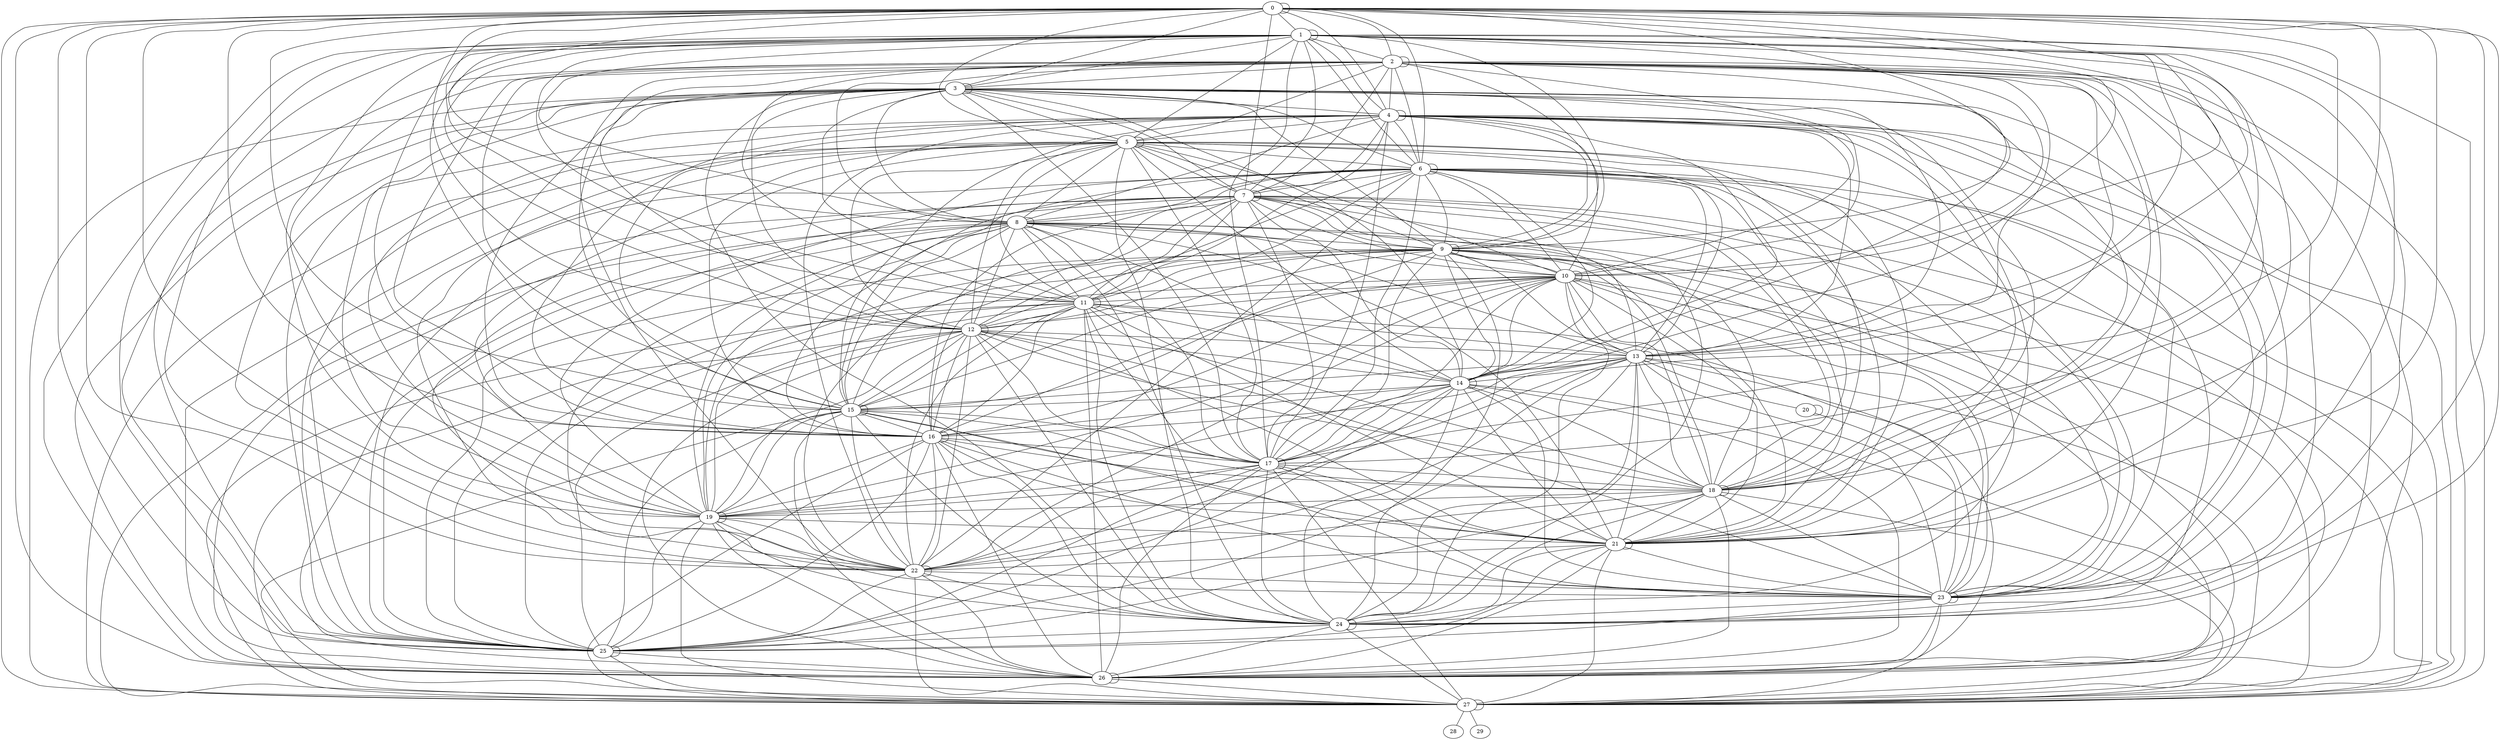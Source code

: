 graph G {
   8 -- 8
   8 -- 12
   8 -- 10
   8 -- 9
   8 -- 11
   8 -- 16
   8 -- 17
   8 -- 14
   8 -- 13
   8 -- 22
   8 -- 19
   8 -- 15
   8 -- 23
   8 -- 24
   8 -- 18
   8 -- 21
   8 -- 25
   8 -- 26
   8 -- 27
   0 -- 0
   0 -- 8
   0 -- 4
   0 -- 6
   0 -- 1
   0 -- 10
   0 -- 2
   0 -- 7
   0 -- 3
   0 -- 5
   0 -- 9
   0 -- 11
   0 -- 12
   0 -- 16
   0 -- 14
   0 -- 13
   0 -- 17
   0 -- 22
   0 -- 19
   0 -- 15
   0 -- 23
   0 -- 24
   0 -- 18
   0 -- 21
   0 -- 25
   0 -- 26
   0 -- 27
   1 -- 8
   1 -- 4
   1 -- 6
   1 -- 1
   1 -- 10
   1 -- 2
   1 -- 7
   1 -- 3
   1 -- 5
   1 -- 9
   1 -- 11
   1 -- 12
   1 -- 14
   1 -- 16
   1 -- 13
   1 -- 17
   1 -- 22
   1 -- 19
   1 -- 15
   1 -- 23
   1 -- 24
   1 -- 18
   1 -- 21
   1 -- 25
   1 -- 26
   1 -- 27
   2 -- 8
   2 -- 4
   2 -- 6
   2 -- 10
   2 -- 2
   2 -- 7
   2 -- 3
   2 -- 5
   2 -- 9
   2 -- 11
   2 -- 12
   2 -- 16
   2 -- 14
   2 -- 13
   2 -- 17
   2 -- 22
   2 -- 19
   2 -- 15
   2 -- 23
   2 -- 24
   2 -- 18
   2 -- 21
   2 -- 25
   2 -- 26
   2 -- 27
   3 -- 8
   3 -- 4
   3 -- 6
   3 -- 10
   3 -- 7
   3 -- 3
   3 -- 5
   3 -- 9
   3 -- 11
   3 -- 12
   3 -- 16
   3 -- 14
   3 -- 13
   3 -- 17
   3 -- 22
   3 -- 19
   3 -- 15
   3 -- 23
   3 -- 24
   3 -- 18
   3 -- 21
   3 -- 25
   3 -- 26
   3 -- 27
   4 -- 8
   4 -- 4
   4 -- 6
   4 -- 10
   4 -- 7
   4 -- 5
   4 -- 9
   4 -- 11
   4 -- 12
   4 -- 16
   4 -- 14
   4 -- 13
   4 -- 17
   4 -- 22
   4 -- 19
   4 -- 15
   4 -- 23
   4 -- 24
   4 -- 18
   4 -- 21
   4 -- 25
   4 -- 26
   4 -- 27
   5 -- 8
   5 -- 6
   5 -- 10
   5 -- 7
   5 -- 5
   5 -- 9
   5 -- 11
   5 -- 12
   5 -- 16
   5 -- 14
   5 -- 13
   5 -- 17
   5 -- 22
   5 -- 19
   5 -- 15
   5 -- 23
   5 -- 24
   5 -- 18
   5 -- 21
   5 -- 25
   5 -- 26
   5 -- 27
   6 -- 8
   6 -- 6
   6 -- 10
   6 -- 11
   6 -- 7
   6 -- 9
   6 -- 12
   6 -- 16
   6 -- 14
   6 -- 13
   6 -- 17
   6 -- 22
   6 -- 19
   6 -- 15
   6 -- 23
   6 -- 24
   6 -- 18
   6 -- 21
   6 -- 25
   6 -- 26
   6 -- 27
   7 -- 8
   7 -- 10
   7 -- 7
   7 -- 9
   7 -- 11
   7 -- 12
   7 -- 16
   7 -- 14
   7 -- 13
   7 -- 17
   7 -- 22
   7 -- 19
   7 -- 15
   7 -- 23
   7 -- 24
   7 -- 18
   7 -- 21
   7 -- 25
   7 -- 26
   7 -- 27
   9 -- 10
   9 -- 9
   9 -- 11
   9 -- 12
   9 -- 16
   9 -- 14
   9 -- 13
   9 -- 17
   9 -- 22
   9 -- 19
   9 -- 15
   9 -- 23
   9 -- 24
   9 -- 18
   9 -- 21
   9 -- 25
   9 -- 26
   9 -- 27
   10 -- 10
   10 -- 11
   10 -- 12
   10 -- 16
   10 -- 14
   10 -- 13
   10 -- 17
   10 -- 22
   10 -- 19
   10 -- 15
   10 -- 23
   10 -- 24
   10 -- 18
   10 -- 21
   10 -- 25
   10 -- 26
   10 -- 27
   11 -- 11
   11 -- 12
   11 -- 16
   11 -- 14
   11 -- 13
   11 -- 17
   11 -- 22
   11 -- 19
   11 -- 15
   11 -- 23
   11 -- 24
   11 -- 18
   11 -- 21
   11 -- 25
   11 -- 26
   11 -- 27
   12 -- 12
   12 -- 13
   12 -- 15
   12 -- 16
   12 -- 14
   12 -- 17
   12 -- 22
   12 -- 19
   12 -- 23
   12 -- 24
   12 -- 18
   12 -- 21
   12 -- 25
   12 -- 26
   12 -- 27
   13 -- 16
   13 -- 14
   13 -- 13
   13 -- 18
   13 -- 19
   13 -- 20
   13 -- 21
   13 -- 17
   13 -- 22
   13 -- 15
   13 -- 24
   13 -- 23
   13 -- 25
   13 -- 26
   13 -- 27
   14 -- 16
   14 -- 14
   14 -- 17
   14 -- 22
   14 -- 19
   14 -- 15
   14 -- 23
   14 -- 24
   14 -- 18
   14 -- 21
   14 -- 25
   14 -- 26
   14 -- 27
   15 -- 16
   15 -- 17
   15 -- 22
   15 -- 19
   15 -- 15
   15 -- 23
   15 -- 24
   15 -- 18
   15 -- 21
   15 -- 25
   15 -- 26
   15 -- 27
   16 -- 16
   16 -- 17
   16 -- 22
   16 -- 19
   16 -- 23
   16 -- 24
   16 -- 18
   16 -- 21
   16 -- 25
   16 -- 26
   16 -- 27
   17 -- 17
   17 -- 22
   17 -- 19
   17 -- 23
   17 -- 24
   17 -- 18
   17 -- 21
   17 -- 25
   17 -- 26
   17 -- 27
   18 -- 22
   18 -- 19
   18 -- 23
   18 -- 24
   18 -- 18
   18 -- 25
   18 -- 21
   18 -- 26
   18 -- 27
   19 -- 22
   19 -- 19
   19 -- 23
   19 -- 24
   19 -- 21
   19 -- 25
   19 -- 26
   19 -- 27
   20 -- 23
   20 -- 20
   21 -- 22
   21 -- 23
   21 -- 24
   21 -- 21
   21 -- 25
   21 -- 26
   21 -- 27
   22 -- 22
   22 -- 23
   22 -- 24
   22 -- 25
   22 -- 26
   22 -- 27
   23 -- 23
   23 -- 24
   23 -- 25
   23 -- 26
   23 -- 27
   24 -- 24
   24 -- 25
   24 -- 26
   24 -- 27
   25 -- 25
   25 -- 26
   25 -- 27
   26 -- 26
   26 -- 27
   27 -- 27
   27 -- 28
   27 -- 29
}
